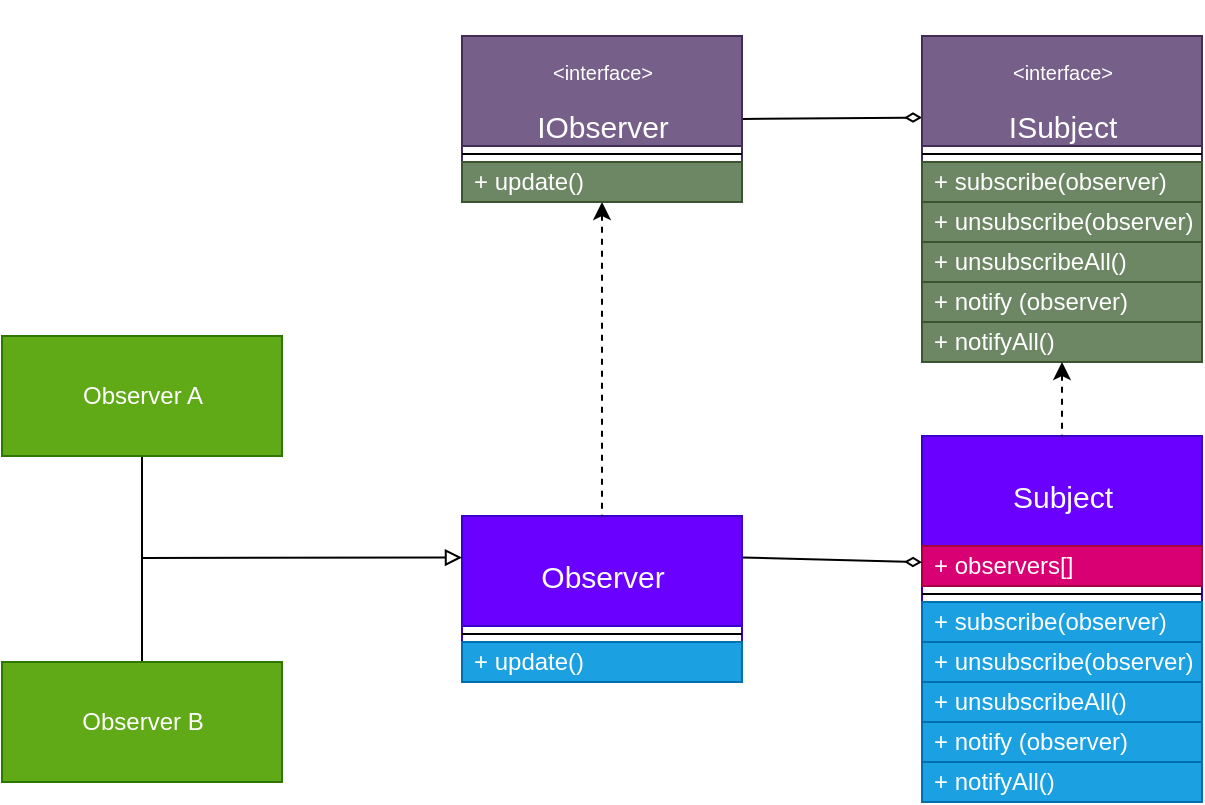 <mxfile>
    <diagram id="q0mifXIax_0D0ejJCreO" name="Observer Pattern">
        <mxGraphModel dx="294" dy="478" grid="1" gridSize="10" guides="1" tooltips="1" connect="1" arrows="1" fold="1" page="1" pageScale="1" pageWidth="827" pageHeight="1169" math="0" shadow="0">
            <root>
                <mxCell id="0"/>
                <mxCell id="1" parent="0"/>
                <mxCell id="16" value="&lt;h1&gt;&lt;font style=&quot;font-size: 15px ; font-weight: normal&quot;&gt;Subject&lt;/font&gt;&lt;/h1&gt;" style="swimlane;fontStyle=0;align=center;verticalAlign=middle;childLayout=stackLayout;horizontal=1;startSize=55;horizontalStack=0;resizeParent=1;resizeParentMax=0;resizeLast=0;collapsible=0;marginBottom=0;html=1;fillColor=#6a00ff;fontColor=#ffffff;strokeColor=#3700CC;labelPosition=center;verticalLabelPosition=middle;" parent="1" vertex="1">
                    <mxGeometry x="510" y="230" width="140" height="183" as="geometry"/>
                </mxCell>
                <mxCell id="18" value="+ observers[]" style="text;html=1;align=left;verticalAlign=middle;spacingLeft=4;spacingRight=4;overflow=hidden;rotatable=0;points=[[0,0.5],[1,0.5]];portConstraint=eastwest;fillColor=#d80073;fontColor=#ffffff;strokeColor=#A50040;" parent="16" vertex="1">
                    <mxGeometry y="55" width="140" height="20" as="geometry"/>
                </mxCell>
                <mxCell id="21" value="" style="line;strokeWidth=1;fillColor=none;align=left;verticalAlign=middle;spacingTop=-1;spacingLeft=3;spacingRight=3;rotatable=0;labelPosition=right;points=[];portConstraint=eastwest;" parent="16" vertex="1">
                    <mxGeometry y="75" width="140" height="8" as="geometry"/>
                </mxCell>
                <mxCell id="23" value="+ subscribe(observer)" style="text;html=1;strokeColor=#006EAF;fillColor=#1ba1e2;align=left;verticalAlign=middle;spacingLeft=4;spacingRight=4;overflow=hidden;rotatable=0;points=[[0,0.5],[1,0.5]];portConstraint=eastwest;fontColor=#ffffff;" parent="16" vertex="1">
                    <mxGeometry y="83" width="140" height="20" as="geometry"/>
                </mxCell>
                <mxCell id="24" value="+ unsubscribe(observer)" style="text;html=1;strokeColor=#006EAF;fillColor=#1ba1e2;align=left;verticalAlign=middle;spacingLeft=4;spacingRight=4;overflow=hidden;rotatable=0;points=[[0,0.5],[1,0.5]];portConstraint=eastwest;fontColor=#ffffff;" parent="16" vertex="1">
                    <mxGeometry y="103" width="140" height="20" as="geometry"/>
                </mxCell>
                <mxCell id="25" value="+ unsubscribeAll()" style="text;html=1;strokeColor=#006EAF;fillColor=#1ba1e2;align=left;verticalAlign=middle;spacingLeft=4;spacingRight=4;overflow=hidden;rotatable=0;points=[[0,0.5],[1,0.5]];portConstraint=eastwest;fontColor=#ffffff;" parent="16" vertex="1">
                    <mxGeometry y="123" width="140" height="20" as="geometry"/>
                </mxCell>
                <mxCell id="26" value="+ notify (observer)" style="text;html=1;strokeColor=#006EAF;fillColor=#1ba1e2;align=left;verticalAlign=middle;spacingLeft=4;spacingRight=4;overflow=hidden;rotatable=0;points=[[0,0.5],[1,0.5]];portConstraint=eastwest;fontColor=#ffffff;" parent="16" vertex="1">
                    <mxGeometry y="143" width="140" height="20" as="geometry"/>
                </mxCell>
                <mxCell id="27" value="+ notifyAll()" style="text;html=1;strokeColor=#006EAF;fillColor=#1ba1e2;align=left;verticalAlign=middle;spacingLeft=4;spacingRight=4;overflow=hidden;rotatable=0;points=[[0,0.5],[1,0.5]];portConstraint=eastwest;fontColor=#ffffff;" parent="16" vertex="1">
                    <mxGeometry y="163" width="140" height="20" as="geometry"/>
                </mxCell>
                <mxCell id="37" style="edgeStyle=none;html=1;exitX=1;exitY=0.25;exitDx=0;exitDy=0;endArrow=diamondThin;endFill=0;" parent="1" source="28" target="18" edge="1">
                    <mxGeometry relative="1" as="geometry"/>
                </mxCell>
                <mxCell id="28" value="&lt;h1&gt;&lt;font style=&quot;font-size: 15px ; font-weight: normal&quot;&gt;Observer&lt;/font&gt;&lt;/h1&gt;" style="swimlane;fontStyle=0;align=center;verticalAlign=middle;childLayout=stackLayout;horizontal=1;startSize=55;horizontalStack=0;resizeParent=1;resizeParentMax=0;resizeLast=0;collapsible=0;marginBottom=0;html=1;fillColor=#6a00ff;fontColor=#ffffff;strokeColor=#3700CC;gradientColor=none;labelBackgroundColor=none;labelPosition=center;verticalLabelPosition=middle;" parent="1" vertex="1">
                    <mxGeometry x="280" y="270" width="140" height="83" as="geometry"/>
                </mxCell>
                <mxCell id="33" value="" style="line;strokeWidth=1;fillColor=none;align=left;verticalAlign=middle;spacingTop=-1;spacingLeft=3;spacingRight=3;rotatable=0;labelPosition=right;points=[];portConstraint=eastwest;" parent="28" vertex="1">
                    <mxGeometry y="55" width="140" height="8" as="geometry"/>
                </mxCell>
                <mxCell id="35" value="+ update()" style="text;html=1;strokeColor=#006EAF;fillColor=#1ba1e2;align=left;verticalAlign=middle;spacingLeft=4;spacingRight=4;overflow=hidden;rotatable=0;points=[[0,0.5],[1,0.5]];portConstraint=eastwest;fontColor=#ffffff;" parent="28" vertex="1">
                    <mxGeometry y="63" width="140" height="20" as="geometry"/>
                </mxCell>
                <mxCell id="43" style="edgeStyle=none;html=1;entryX=0;entryY=0.25;entryDx=0;entryDy=0;endArrow=block;endFill=0;" parent="1" target="28" edge="1">
                    <mxGeometry relative="1" as="geometry">
                        <mxPoint x="120" y="291" as="sourcePoint"/>
                    </mxGeometry>
                </mxCell>
                <mxCell id="vt_SeKOxtriaoNWIYxH4-43" style="edgeStyle=none;html=1;exitX=0.5;exitY=1;exitDx=0;exitDy=0;entryX=0.5;entryY=0;entryDx=0;entryDy=0;fontSize=10;startArrow=none;startFill=0;endArrow=none;endFill=0;" parent="1" source="38" target="40" edge="1">
                    <mxGeometry relative="1" as="geometry"/>
                </mxCell>
                <mxCell id="38" value="Observer A&lt;br&gt;" style="html=1;align=center;verticalAlign=middle;rounded=0;absoluteArcSize=1;arcSize=10;dashed=0;fillColor=#60a917;fontColor=#ffffff;strokeColor=#2D7600;" parent="1" vertex="1">
                    <mxGeometry x="50" y="180" width="140" height="60" as="geometry"/>
                </mxCell>
                <mxCell id="40" value="Observer B&lt;br&gt;" style="html=1;align=center;verticalAlign=middle;rounded=0;absoluteArcSize=1;arcSize=10;dashed=0;fillColor=#60a917;fontColor=#ffffff;strokeColor=#2D7600;" parent="1" vertex="1">
                    <mxGeometry x="50" y="343" width="140" height="60" as="geometry"/>
                </mxCell>
                <mxCell id="pFb4a3p9JdxXCew4h6_P-43" style="edgeStyle=none;html=1;exitX=0.5;exitY=1;exitDx=0;exitDy=0;fontSize=10;endArrow=none;endFill=0;dashed=1;startArrow=classic;startFill=1;entryX=0.5;entryY=0;entryDx=0;entryDy=0;" parent="1" source="pFb4a3p9JdxXCew4h6_P-45" target="28" edge="1">
                    <mxGeometry relative="1" as="geometry">
                        <mxPoint x="270" y="190" as="targetPoint"/>
                    </mxGeometry>
                </mxCell>
                <mxCell id="pFb4a3p9JdxXCew4h6_P-44" style="edgeStyle=none;html=1;exitX=1;exitY=0.5;exitDx=0;exitDy=0;entryX=0;entryY=0.25;entryDx=0;entryDy=0;fontSize=10;endArrow=diamondThin;endFill=0;" parent="1" source="pFb4a3p9JdxXCew4h6_P-45" target="pFb4a3p9JdxXCew4h6_P-48" edge="1">
                    <mxGeometry relative="1" as="geometry"/>
                </mxCell>
                <mxCell id="pFb4a3p9JdxXCew4h6_P-45" value="&lt;h1&gt;&lt;font style=&quot;font-weight: normal&quot;&gt;&lt;font style=&quot;font-size: 10px&quot;&gt;&amp;lt;interface&amp;gt;&lt;/font&gt;&lt;br&gt;&lt;span style=&quot;font-size: 15px&quot;&gt;IObserver&lt;/span&gt;&lt;/font&gt;&lt;/h1&gt;" style="swimlane;fontStyle=0;align=center;verticalAlign=middle;childLayout=stackLayout;horizontal=1;startSize=55;horizontalStack=0;resizeParent=1;resizeParentMax=0;resizeLast=0;collapsible=0;marginBottom=0;html=1;fillColor=#76608a;fontColor=#ffffff;strokeColor=#432D57;labelBackgroundColor=none;labelPosition=center;verticalLabelPosition=middle;spacingTop=0;" parent="1" vertex="1">
                    <mxGeometry x="280" y="30" width="140" height="83" as="geometry"/>
                </mxCell>
                <mxCell id="pFb4a3p9JdxXCew4h6_P-46" value="" style="line;strokeWidth=1;fillColor=none;align=left;verticalAlign=middle;spacingTop=-1;spacingLeft=3;spacingRight=3;rotatable=0;labelPosition=right;points=[];portConstraint=eastwest;" parent="pFb4a3p9JdxXCew4h6_P-45" vertex="1">
                    <mxGeometry y="55" width="140" height="8" as="geometry"/>
                </mxCell>
                <mxCell id="pFb4a3p9JdxXCew4h6_P-47" value="+ update()" style="text;html=1;strokeColor=#3A5431;fillColor=#6d8764;align=left;verticalAlign=middle;spacingLeft=4;spacingRight=4;overflow=hidden;rotatable=0;points=[[0,0.5],[1,0.5]];portConstraint=eastwest;fontColor=#ffffff;" parent="pFb4a3p9JdxXCew4h6_P-45" vertex="1">
                    <mxGeometry y="63" width="140" height="20" as="geometry"/>
                </mxCell>
                <mxCell id="pFb4a3p9JdxXCew4h6_P-48" value="&lt;h1&gt;&lt;font style=&quot;font-weight: normal&quot;&gt;&lt;font style=&quot;font-size: 10px&quot;&gt;&amp;lt;interface&amp;gt;&lt;/font&gt;&lt;br&gt;&lt;span style=&quot;font-size: 15px&quot;&gt;ISubject&lt;/span&gt;&lt;/font&gt;&lt;/h1&gt;" style="swimlane;fontStyle=0;align=center;verticalAlign=middle;childLayout=stackLayout;horizontal=1;startSize=55;horizontalStack=0;resizeParent=1;resizeParentMax=0;resizeLast=0;collapsible=0;marginBottom=0;html=1;fillColor=#76608a;fontColor=#ffffff;strokeColor=#432D57;labelPosition=center;verticalLabelPosition=middle;" parent="1" vertex="1">
                    <mxGeometry x="510" y="30" width="140" height="163" as="geometry"/>
                </mxCell>
                <mxCell id="pFb4a3p9JdxXCew4h6_P-49" value="" style="line;strokeWidth=1;fillColor=none;align=left;verticalAlign=middle;spacingTop=-1;spacingLeft=3;spacingRight=3;rotatable=0;labelPosition=right;points=[];portConstraint=eastwest;" parent="pFb4a3p9JdxXCew4h6_P-48" vertex="1">
                    <mxGeometry y="55" width="140" height="8" as="geometry"/>
                </mxCell>
                <mxCell id="pFb4a3p9JdxXCew4h6_P-50" value="+ subscribe(observer)" style="text;html=1;strokeColor=#3A5431;fillColor=#6d8764;align=left;verticalAlign=middle;spacingLeft=4;spacingRight=4;overflow=hidden;rotatable=0;points=[[0,0.5],[1,0.5]];portConstraint=eastwest;fontColor=#ffffff;" parent="pFb4a3p9JdxXCew4h6_P-48" vertex="1">
                    <mxGeometry y="63" width="140" height="20" as="geometry"/>
                </mxCell>
                <mxCell id="pFb4a3p9JdxXCew4h6_P-51" value="+ unsubscribe(observer)" style="text;html=1;strokeColor=#3A5431;fillColor=#6d8764;align=left;verticalAlign=middle;spacingLeft=4;spacingRight=4;overflow=hidden;rotatable=0;points=[[0,0.5],[1,0.5]];portConstraint=eastwest;fontColor=#ffffff;" parent="pFb4a3p9JdxXCew4h6_P-48" vertex="1">
                    <mxGeometry y="83" width="140" height="20" as="geometry"/>
                </mxCell>
                <mxCell id="pFb4a3p9JdxXCew4h6_P-52" value="+ unsubscribeAll()" style="text;html=1;strokeColor=#3A5431;fillColor=#6d8764;align=left;verticalAlign=middle;spacingLeft=4;spacingRight=4;overflow=hidden;rotatable=0;points=[[0,0.5],[1,0.5]];portConstraint=eastwest;fontColor=#ffffff;" parent="pFb4a3p9JdxXCew4h6_P-48" vertex="1">
                    <mxGeometry y="103" width="140" height="20" as="geometry"/>
                </mxCell>
                <mxCell id="pFb4a3p9JdxXCew4h6_P-53" value="+ notify (observer)" style="text;html=1;strokeColor=#3A5431;fillColor=#6d8764;align=left;verticalAlign=middle;spacingLeft=4;spacingRight=4;overflow=hidden;rotatable=0;points=[[0,0.5],[1,0.5]];portConstraint=eastwest;fontColor=#ffffff;" parent="pFb4a3p9JdxXCew4h6_P-48" vertex="1">
                    <mxGeometry y="123" width="140" height="20" as="geometry"/>
                </mxCell>
                <mxCell id="pFb4a3p9JdxXCew4h6_P-54" value="+ notifyAll()" style="text;html=1;strokeColor=#3A5431;fillColor=#6d8764;align=left;verticalAlign=middle;spacingLeft=4;spacingRight=4;overflow=hidden;rotatable=0;points=[[0,0.5],[1,0.5]];portConstraint=eastwest;fontColor=#ffffff;" parent="pFb4a3p9JdxXCew4h6_P-48" vertex="1">
                    <mxGeometry y="143" width="140" height="20" as="geometry"/>
                </mxCell>
                <mxCell id="pFb4a3p9JdxXCew4h6_P-55" style="edgeStyle=none;html=1;exitX=0.5;exitY=1;exitDx=0;exitDy=0;fontSize=10;endArrow=none;endFill=0;dashed=1;startArrow=classic;startFill=1;entryX=0.5;entryY=0;entryDx=0;entryDy=0;" parent="1" source="pFb4a3p9JdxXCew4h6_P-48" target="16" edge="1">
                    <mxGeometry relative="1" as="geometry">
                        <mxPoint x="470" y="257" as="targetPoint"/>
                        <mxPoint x="470" y="100" as="sourcePoint"/>
                    </mxGeometry>
                </mxCell>
            </root>
        </mxGraphModel>
    </diagram>
    <diagram name="YouTube Video Notification" id="D4n4Ukk9A16EqYrCHAS5">
        <mxGraphModel dx="294" dy="478" grid="1" gridSize="10" guides="1" tooltips="1" connect="1" arrows="1" fold="1" page="1" pageScale="1" pageWidth="1169" pageHeight="827" math="0" shadow="0">
            <root>
                <mxCell id="IuE9UGMoJbd_6dAmRDyA-0"/>
                <mxCell id="IuE9UGMoJbd_6dAmRDyA-1" parent="IuE9UGMoJbd_6dAmRDyA-0"/>
                <mxCell id="IuE9UGMoJbd_6dAmRDyA-2" value="&lt;h1&gt;&lt;font style=&quot;font-weight: normal ; font-size: 14px&quot;&gt;VideoNotification&lt;/font&gt;&lt;/h1&gt;" style="swimlane;fontStyle=0;align=center;verticalAlign=middle;childLayout=stackLayout;horizontal=1;startSize=55;horizontalStack=0;resizeParent=1;resizeParentMax=0;resizeLast=0;collapsible=0;marginBottom=0;html=1;fillColor=#6a00ff;fontColor=#ffffff;strokeColor=#3700CC;labelPosition=center;verticalLabelPosition=middle;" parent="IuE9UGMoJbd_6dAmRDyA-1" vertex="1">
                    <mxGeometry x="570" y="220" width="140" height="203" as="geometry"/>
                </mxCell>
                <mxCell id="IuE9UGMoJbd_6dAmRDyA-3" value="+ observers[]" style="text;html=1;align=left;verticalAlign=middle;spacingLeft=4;spacingRight=4;overflow=hidden;rotatable=0;points=[[0,0.5],[1,0.5]];portConstraint=eastwest;fillColor=#d80073;fontColor=#ffffff;strokeColor=#A50040;" parent="IuE9UGMoJbd_6dAmRDyA-2" vertex="1">
                    <mxGeometry y="55" width="140" height="20" as="geometry"/>
                </mxCell>
                <mxCell id="FvLhRIpzjF20vBD3Fu5U-0" value="+ video" style="text;html=1;align=left;verticalAlign=middle;spacingLeft=4;spacingRight=4;overflow=hidden;rotatable=0;points=[[0,0.5],[1,0.5]];portConstraint=eastwest;fillColor=#d80073;fontColor=#ffffff;strokeColor=#A50040;" parent="IuE9UGMoJbd_6dAmRDyA-2" vertex="1">
                    <mxGeometry y="75" width="140" height="20" as="geometry"/>
                </mxCell>
                <mxCell id="IuE9UGMoJbd_6dAmRDyA-4" value="" style="line;strokeWidth=1;fillColor=none;align=left;verticalAlign=middle;spacingTop=-1;spacingLeft=3;spacingRight=3;rotatable=0;labelPosition=right;points=[];portConstraint=eastwest;" parent="IuE9UGMoJbd_6dAmRDyA-2" vertex="1">
                    <mxGeometry y="95" width="140" height="8" as="geometry"/>
                </mxCell>
                <mxCell id="IuE9UGMoJbd_6dAmRDyA-5" value="+ subscribe(observer)" style="text;html=1;strokeColor=#006EAF;fillColor=#1ba1e2;align=left;verticalAlign=middle;spacingLeft=4;spacingRight=4;overflow=hidden;rotatable=0;points=[[0,0.5],[1,0.5]];portConstraint=eastwest;fontColor=#ffffff;" parent="IuE9UGMoJbd_6dAmRDyA-2" vertex="1">
                    <mxGeometry y="103" width="140" height="20" as="geometry"/>
                </mxCell>
                <mxCell id="IuE9UGMoJbd_6dAmRDyA-6" value="+ unsubscribe(observer)" style="text;html=1;strokeColor=#006EAF;fillColor=#1ba1e2;align=left;verticalAlign=middle;spacingLeft=4;spacingRight=4;overflow=hidden;rotatable=0;points=[[0,0.5],[1,0.5]];portConstraint=eastwest;fontColor=#ffffff;" parent="IuE9UGMoJbd_6dAmRDyA-2" vertex="1">
                    <mxGeometry y="123" width="140" height="20" as="geometry"/>
                </mxCell>
                <mxCell id="IuE9UGMoJbd_6dAmRDyA-7" value="+ unsubscribeAll()" style="text;html=1;strokeColor=#006EAF;fillColor=#1ba1e2;align=left;verticalAlign=middle;spacingLeft=4;spacingRight=4;overflow=hidden;rotatable=0;points=[[0,0.5],[1,0.5]];portConstraint=eastwest;fontColor=#ffffff;" parent="IuE9UGMoJbd_6dAmRDyA-2" vertex="1">
                    <mxGeometry y="143" width="140" height="20" as="geometry"/>
                </mxCell>
                <mxCell id="IuE9UGMoJbd_6dAmRDyA-8" value="+ notify (observer)" style="text;html=1;strokeColor=#006EAF;fillColor=#1ba1e2;align=left;verticalAlign=middle;spacingLeft=4;spacingRight=4;overflow=hidden;rotatable=0;points=[[0,0.5],[1,0.5]];portConstraint=eastwest;fontColor=#ffffff;" parent="IuE9UGMoJbd_6dAmRDyA-2" vertex="1">
                    <mxGeometry y="163" width="140" height="20" as="geometry"/>
                </mxCell>
                <mxCell id="IuE9UGMoJbd_6dAmRDyA-9" value="+ notifyAll()" style="text;html=1;strokeColor=#006EAF;fillColor=#1ba1e2;align=left;verticalAlign=middle;spacingLeft=4;spacingRight=4;overflow=hidden;rotatable=0;points=[[0,0.5],[1,0.5]];portConstraint=eastwest;fontColor=#ffffff;" parent="IuE9UGMoJbd_6dAmRDyA-2" vertex="1">
                    <mxGeometry y="183" width="140" height="20" as="geometry"/>
                </mxCell>
                <mxCell id="qCu2IMOClJx5KApiob-O-1" style="edgeStyle=none;html=1;exitX=0.5;exitY=1;exitDx=0;exitDy=0;fontSize=10;endArrow=none;endFill=0;dashed=1;startArrow=classic;startFill=1;" parent="IuE9UGMoJbd_6dAmRDyA-1" source="IuE9UGMoJbd_6dAmRDyA-11" edge="1">
                    <mxGeometry relative="1" as="geometry">
                        <mxPoint x="320" y="190" as="targetPoint"/>
                    </mxGeometry>
                </mxCell>
                <mxCell id="p0p6cSZFjk6wFmdb-q7e-0" style="edgeStyle=none;html=1;exitX=1;exitY=0.5;exitDx=0;exitDy=0;entryX=0;entryY=0.25;entryDx=0;entryDy=0;fontSize=10;endArrow=diamondThin;endFill=0;" parent="IuE9UGMoJbd_6dAmRDyA-1" source="IuE9UGMoJbd_6dAmRDyA-11" target="bBQVt44nE3Puq35JTHy6-15" edge="1">
                    <mxGeometry relative="1" as="geometry"/>
                </mxCell>
                <mxCell id="IuE9UGMoJbd_6dAmRDyA-11" value="&lt;h1&gt;&lt;font style=&quot;font-weight: normal&quot;&gt;&lt;font style=&quot;font-size: 10px&quot;&gt;&amp;lt;interface&amp;gt;&lt;/font&gt;&lt;br&gt;&lt;span style=&quot;font-size: 15px&quot;&gt;IObserver&lt;/span&gt;&lt;/font&gt;&lt;/h1&gt;" style="swimlane;fontStyle=0;align=center;verticalAlign=middle;childLayout=stackLayout;horizontal=1;startSize=55;horizontalStack=0;resizeParent=1;resizeParentMax=0;resizeLast=0;collapsible=0;marginBottom=0;html=1;fillColor=#76608a;fontColor=#ffffff;strokeColor=#432D57;labelBackgroundColor=none;labelPosition=center;verticalLabelPosition=middle;spacingTop=0;" parent="IuE9UGMoJbd_6dAmRDyA-1" vertex="1">
                    <mxGeometry x="250" y="30" width="140" height="83" as="geometry"/>
                </mxCell>
                <mxCell id="IuE9UGMoJbd_6dAmRDyA-12" value="" style="line;strokeWidth=1;fillColor=none;align=left;verticalAlign=middle;spacingTop=-1;spacingLeft=3;spacingRight=3;rotatable=0;labelPosition=right;points=[];portConstraint=eastwest;" parent="IuE9UGMoJbd_6dAmRDyA-11" vertex="1">
                    <mxGeometry y="55" width="140" height="8" as="geometry"/>
                </mxCell>
                <mxCell id="IuE9UGMoJbd_6dAmRDyA-13" value="+ update(video)" style="text;html=1;strokeColor=#3A5431;fillColor=#6d8764;align=left;verticalAlign=middle;spacingLeft=4;spacingRight=4;overflow=hidden;rotatable=0;points=[[0,0.5],[1,0.5]];portConstraint=eastwest;fontColor=#ffffff;" parent="IuE9UGMoJbd_6dAmRDyA-11" vertex="1">
                    <mxGeometry y="63" width="140" height="20" as="geometry"/>
                </mxCell>
                <mxCell id="zRybLmDB6Ely8DLhdtO_-8" style="edgeStyle=none;html=1;entryX=0;entryY=0.5;entryDx=0;entryDy=0;fontSize=14;endArrow=none;endFill=0;" parent="IuE9UGMoJbd_6dAmRDyA-1" target="FvLhRIpzjF20vBD3Fu5U-0" edge="1">
                    <mxGeometry relative="1" as="geometry">
                        <mxPoint x="470" y="420" as="sourcePoint"/>
                        <Array as="points">
                            <mxPoint x="520" y="420"/>
                            <mxPoint x="520" y="305"/>
                        </Array>
                    </mxGeometry>
                </mxCell>
                <mxCell id="zRybLmDB6Ely8DLhdtO_-1" value="&lt;h1&gt;&lt;font style=&quot;font-size: 15px;&quot;&gt;Video&lt;/font&gt;&lt;/h1&gt;" style="swimlane;fontStyle=1;align=center;verticalAlign=middle;childLayout=stackLayout;horizontal=1;startSize=55;horizontalStack=0;resizeParent=1;resizeParentMax=0;resizeLast=0;collapsible=0;marginBottom=0;html=1;fillColor=#6a00ff;fontColor=#ffffff;strokeColor=#3700CC;gradientColor=none;labelBackgroundColor=none;labelPosition=center;verticalLabelPosition=middle;" parent="IuE9UGMoJbd_6dAmRDyA-1" vertex="1">
                    <mxGeometry x="330" y="390" width="140" height="143" as="geometry"/>
                </mxCell>
                <mxCell id="zRybLmDB6Ely8DLhdtO_-2" value="" style="line;strokeWidth=1;fillColor=none;align=left;verticalAlign=middle;spacingTop=-1;spacingLeft=3;spacingRight=3;rotatable=0;labelPosition=right;points=[];portConstraint=eastwest;" parent="zRybLmDB6Ely8DLhdtO_-1" vertex="1">
                    <mxGeometry y="55" width="140" height="8" as="geometry"/>
                </mxCell>
                <mxCell id="zRybLmDB6Ely8DLhdtO_-4" value="+ id" style="text;html=1;strokeColor=#A50040;fillColor=#d80073;align=left;verticalAlign=middle;spacingLeft=4;spacingRight=4;overflow=hidden;rotatable=0;points=[[0,0.5],[1,0.5]];portConstraint=eastwest;fontColor=#ffffff;" parent="zRybLmDB6Ely8DLhdtO_-1" vertex="1">
                    <mxGeometry y="63" width="140" height="20" as="geometry"/>
                </mxCell>
                <mxCell id="zRybLmDB6Ely8DLhdtO_-5" value="+ title" style="text;html=1;strokeColor=#A50040;fillColor=#d80073;align=left;verticalAlign=middle;spacingLeft=4;spacingRight=4;overflow=hidden;rotatable=0;points=[[0,0.5],[1,0.5]];portConstraint=eastwest;fontColor=#ffffff;" parent="zRybLmDB6Ely8DLhdtO_-1" vertex="1">
                    <mxGeometry y="83" width="140" height="20" as="geometry"/>
                </mxCell>
                <mxCell id="zRybLmDB6Ely8DLhdtO_-6" value="+ thumbnail" style="text;html=1;strokeColor=#A50040;fillColor=#d80073;align=left;verticalAlign=middle;spacingLeft=4;spacingRight=4;overflow=hidden;rotatable=0;points=[[0,0.5],[1,0.5]];portConstraint=eastwest;fontColor=#ffffff;" parent="zRybLmDB6Ely8DLhdtO_-1" vertex="1">
                    <mxGeometry y="103" width="140" height="20" as="geometry"/>
                </mxCell>
                <mxCell id="zRybLmDB6Ely8DLhdtO_-7" value="+ link" style="text;html=1;strokeColor=#A50040;fillColor=#d80073;align=left;verticalAlign=middle;spacingLeft=4;spacingRight=4;overflow=hidden;rotatable=0;points=[[0,0.5],[1,0.5]];portConstraint=eastwest;fontColor=#ffffff;" parent="zRybLmDB6Ely8DLhdtO_-1" vertex="1">
                    <mxGeometry y="123" width="140" height="20" as="geometry"/>
                </mxCell>
                <mxCell id="bBQVt44nE3Puq35JTHy6-14" style="edgeStyle=none;html=1;exitX=0.5;exitY=0;exitDx=0;exitDy=0;fontSize=10;endArrow=none;endFill=0;entryX=0.5;entryY=0;entryDx=0;entryDy=0;dashed=1;" parent="IuE9UGMoJbd_6dAmRDyA-1" source="bBQVt44nE3Puq35JTHy6-0" target="bBQVt44nE3Puq35JTHy6-9" edge="1">
                    <mxGeometry relative="1" as="geometry">
                        <mxPoint x="410" y="180" as="targetPoint"/>
                        <Array as="points">
                            <mxPoint x="230" y="190"/>
                            <mxPoint x="410" y="190"/>
                        </Array>
                    </mxGeometry>
                </mxCell>
                <mxCell id="bBQVt44nE3Puq35JTHy6-0" value="&lt;h1&gt;&lt;font style=&quot;font-weight: normal ; font-size: 14px&quot;&gt;Subscriber&lt;/font&gt;&lt;/h1&gt;" style="swimlane;fontStyle=0;align=center;verticalAlign=middle;childLayout=stackLayout;horizontal=1;startSize=55;horizontalStack=0;resizeParent=1;resizeParentMax=0;resizeLast=0;collapsible=0;marginBottom=0;html=1;fillColor=#6a00ff;fontColor=#ffffff;strokeColor=#3700CC;labelPosition=center;verticalLabelPosition=middle;" parent="IuE9UGMoJbd_6dAmRDyA-1" vertex="1">
                    <mxGeometry x="160" y="220" width="140" height="123" as="geometry"/>
                </mxCell>
                <mxCell id="bBQVt44nE3Puq35JTHy6-1" value="+ id" style="text;html=1;align=left;verticalAlign=middle;spacingLeft=4;spacingRight=4;overflow=hidden;rotatable=0;points=[[0,0.5],[1,0.5]];portConstraint=eastwest;fillColor=#d80073;fontColor=#ffffff;strokeColor=#A50040;" parent="bBQVt44nE3Puq35JTHy6-0" vertex="1">
                    <mxGeometry y="55" width="140" height="20" as="geometry"/>
                </mxCell>
                <mxCell id="bBQVt44nE3Puq35JTHy6-2" value="+ name" style="text;html=1;align=left;verticalAlign=middle;spacingLeft=4;spacingRight=4;overflow=hidden;rotatable=0;points=[[0,0.5],[1,0.5]];portConstraint=eastwest;fillColor=#d80073;fontColor=#ffffff;strokeColor=#A50040;" parent="bBQVt44nE3Puq35JTHy6-0" vertex="1">
                    <mxGeometry y="75" width="140" height="20" as="geometry"/>
                </mxCell>
                <mxCell id="bBQVt44nE3Puq35JTHy6-3" value="" style="line;strokeWidth=1;fillColor=none;align=left;verticalAlign=middle;spacingTop=-1;spacingLeft=3;spacingRight=3;rotatable=0;labelPosition=right;points=[];portConstraint=eastwest;" parent="bBQVt44nE3Puq35JTHy6-0" vertex="1">
                    <mxGeometry y="95" width="140" height="8" as="geometry"/>
                </mxCell>
                <mxCell id="bBQVt44nE3Puq35JTHy6-4" value="+ update(video)" style="text;html=1;strokeColor=#006EAF;fillColor=#1ba1e2;align=left;verticalAlign=middle;spacingLeft=4;spacingRight=4;overflow=hidden;rotatable=0;points=[[0,0.5],[1,0.5]];portConstraint=eastwest;fontColor=#ffffff;" parent="bBQVt44nE3Puq35JTHy6-0" vertex="1">
                    <mxGeometry y="103" width="140" height="20" as="geometry"/>
                </mxCell>
                <mxCell id="bBQVt44nE3Puq35JTHy6-9" value="&lt;h1&gt;&lt;font style=&quot;font-weight: normal ; font-size: 14px&quot;&gt;Feed&lt;/font&gt;&lt;/h1&gt;" style="swimlane;fontStyle=0;align=center;verticalAlign=middle;childLayout=stackLayout;horizontal=1;startSize=55;horizontalStack=0;resizeParent=1;resizeParentMax=0;resizeLast=0;collapsible=0;marginBottom=0;html=1;fillColor=#6a00ff;fontColor=#ffffff;strokeColor=#3700CC;labelPosition=center;verticalLabelPosition=middle;" parent="IuE9UGMoJbd_6dAmRDyA-1" vertex="1">
                    <mxGeometry x="340" y="220" width="140" height="123" as="geometry"/>
                </mxCell>
                <mxCell id="bBQVt44nE3Puq35JTHy6-10" value="+ channelId" style="text;html=1;align=left;verticalAlign=middle;spacingLeft=4;spacingRight=4;overflow=hidden;rotatable=0;points=[[0,0.5],[1,0.5]];portConstraint=eastwest;fillColor=#d80073;fontColor=#ffffff;strokeColor=#A50040;" parent="bBQVt44nE3Puq35JTHy6-9" vertex="1">
                    <mxGeometry y="55" width="140" height="20" as="geometry"/>
                </mxCell>
                <mxCell id="bBQVt44nE3Puq35JTHy6-11" value="+ url" style="text;html=1;align=left;verticalAlign=middle;spacingLeft=4;spacingRight=4;overflow=hidden;rotatable=0;points=[[0,0.5],[1,0.5]];portConstraint=eastwest;fillColor=#d80073;fontColor=#ffffff;strokeColor=#A50040;" parent="bBQVt44nE3Puq35JTHy6-9" vertex="1">
                    <mxGeometry y="75" width="140" height="20" as="geometry"/>
                </mxCell>
                <mxCell id="bBQVt44nE3Puq35JTHy6-12" value="" style="line;strokeWidth=1;fillColor=none;align=left;verticalAlign=middle;spacingTop=-1;spacingLeft=3;spacingRight=3;rotatable=0;labelPosition=right;points=[];portConstraint=eastwest;" parent="bBQVt44nE3Puq35JTHy6-9" vertex="1">
                    <mxGeometry y="95" width="140" height="8" as="geometry"/>
                </mxCell>
                <mxCell id="bBQVt44nE3Puq35JTHy6-13" value="+ update(video)" style="text;html=1;strokeColor=#006EAF;fillColor=#1ba1e2;align=left;verticalAlign=middle;spacingLeft=4;spacingRight=4;overflow=hidden;rotatable=0;points=[[0,0.5],[1,0.5]];portConstraint=eastwest;fontColor=#ffffff;" parent="bBQVt44nE3Puq35JTHy6-9" vertex="1">
                    <mxGeometry y="103" width="140" height="20" as="geometry"/>
                </mxCell>
                <mxCell id="qCu2IMOClJx5KApiob-O-0" style="edgeStyle=none;html=1;exitX=1;exitY=0.25;exitDx=0;exitDy=0;fontSize=10;endArrow=none;endFill=0;entryX=1.013;entryY=0.154;entryDx=0;entryDy=0;entryPerimeter=0;dashed=1;startArrow=classic;startFill=1;" parent="IuE9UGMoJbd_6dAmRDyA-1" source="bBQVt44nE3Puq35JTHy6-15" target="IuE9UGMoJbd_6dAmRDyA-2" edge="1">
                    <mxGeometry relative="1" as="geometry">
                        <mxPoint x="800" y="270" as="targetPoint"/>
                        <Array as="points">
                            <mxPoint x="760" y="71"/>
                            <mxPoint x="760" y="140"/>
                            <mxPoint x="760" y="250"/>
                        </Array>
                    </mxGeometry>
                </mxCell>
                <mxCell id="bBQVt44nE3Puq35JTHy6-15" value="&lt;h1&gt;&lt;font style=&quot;font-weight: normal&quot;&gt;&lt;font style=&quot;font-size: 10px&quot;&gt;&amp;lt;interface&amp;gt;&lt;/font&gt;&lt;br&gt;&lt;span style=&quot;font-size: 15px&quot;&gt;ISubject&lt;/span&gt;&lt;/font&gt;&lt;/h1&gt;" style="swimlane;fontStyle=0;align=center;verticalAlign=middle;childLayout=stackLayout;horizontal=1;startSize=55;horizontalStack=0;resizeParent=1;resizeParentMax=0;resizeLast=0;collapsible=0;marginBottom=0;html=1;fillColor=#76608a;fontColor=#ffffff;strokeColor=#432D57;labelPosition=center;verticalLabelPosition=middle;" parent="IuE9UGMoJbd_6dAmRDyA-1" vertex="1">
                    <mxGeometry x="560" y="30" width="140" height="163" as="geometry"/>
                </mxCell>
                <mxCell id="bBQVt44nE3Puq35JTHy6-18" value="" style="line;strokeWidth=1;fillColor=none;align=left;verticalAlign=middle;spacingTop=-1;spacingLeft=3;spacingRight=3;rotatable=0;labelPosition=right;points=[];portConstraint=eastwest;" parent="bBQVt44nE3Puq35JTHy6-15" vertex="1">
                    <mxGeometry y="55" width="140" height="8" as="geometry"/>
                </mxCell>
                <mxCell id="bBQVt44nE3Puq35JTHy6-19" value="+ subscribe(observer)" style="text;html=1;strokeColor=#3A5431;fillColor=#6d8764;align=left;verticalAlign=middle;spacingLeft=4;spacingRight=4;overflow=hidden;rotatable=0;points=[[0,0.5],[1,0.5]];portConstraint=eastwest;fontColor=#ffffff;" parent="bBQVt44nE3Puq35JTHy6-15" vertex="1">
                    <mxGeometry y="63" width="140" height="20" as="geometry"/>
                </mxCell>
                <mxCell id="bBQVt44nE3Puq35JTHy6-20" value="+ unsubscribe(observer)" style="text;html=1;strokeColor=#3A5431;fillColor=#6d8764;align=left;verticalAlign=middle;spacingLeft=4;spacingRight=4;overflow=hidden;rotatable=0;points=[[0,0.5],[1,0.5]];portConstraint=eastwest;fontColor=#ffffff;" parent="bBQVt44nE3Puq35JTHy6-15" vertex="1">
                    <mxGeometry y="83" width="140" height="20" as="geometry"/>
                </mxCell>
                <mxCell id="bBQVt44nE3Puq35JTHy6-21" value="+ unsubscribeAll()" style="text;html=1;strokeColor=#3A5431;fillColor=#6d8764;align=left;verticalAlign=middle;spacingLeft=4;spacingRight=4;overflow=hidden;rotatable=0;points=[[0,0.5],[1,0.5]];portConstraint=eastwest;fontColor=#ffffff;" parent="bBQVt44nE3Puq35JTHy6-15" vertex="1">
                    <mxGeometry y="103" width="140" height="20" as="geometry"/>
                </mxCell>
                <mxCell id="bBQVt44nE3Puq35JTHy6-22" value="+ notify (observer)" style="text;html=1;strokeColor=#3A5431;fillColor=#6d8764;align=left;verticalAlign=middle;spacingLeft=4;spacingRight=4;overflow=hidden;rotatable=0;points=[[0,0.5],[1,0.5]];portConstraint=eastwest;fontColor=#ffffff;" parent="bBQVt44nE3Puq35JTHy6-15" vertex="1">
                    <mxGeometry y="123" width="140" height="20" as="geometry"/>
                </mxCell>
                <mxCell id="bBQVt44nE3Puq35JTHy6-23" value="+ notifyAll()" style="text;html=1;strokeColor=#3A5431;fillColor=#6d8764;align=left;verticalAlign=middle;spacingLeft=4;spacingRight=4;overflow=hidden;rotatable=0;points=[[0,0.5],[1,0.5]];portConstraint=eastwest;fontColor=#ffffff;" parent="bBQVt44nE3Puq35JTHy6-15" vertex="1">
                    <mxGeometry y="143" width="140" height="20" as="geometry"/>
                </mxCell>
            </root>
        </mxGraphModel>
    </diagram>
</mxfile>